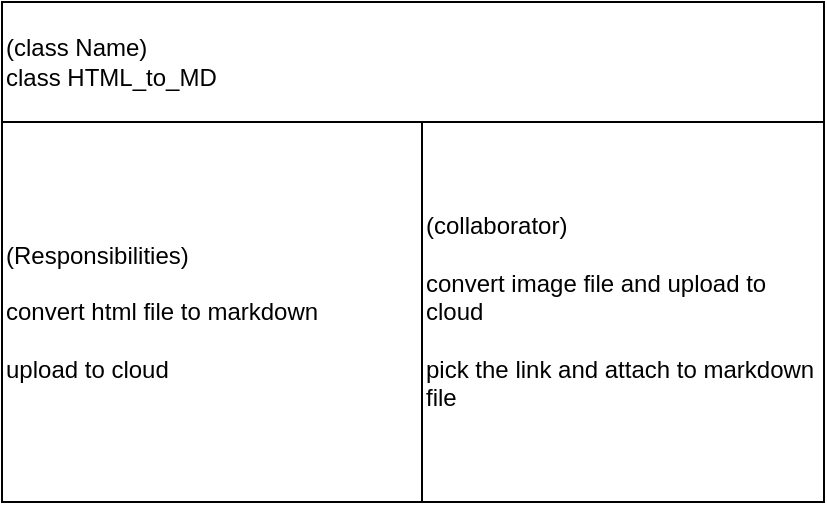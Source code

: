<mxfile version="14.2.9" type="github">
  <diagram id="C5RBs43oDa-KdzZeNtuy" name="Page-1">
    <mxGraphModel dx="1108" dy="473" grid="1" gridSize="10" guides="1" tooltips="1" connect="1" arrows="1" fold="1" page="1" pageScale="1" pageWidth="827" pageHeight="1169" math="0" shadow="0">
      <root>
        <mxCell id="WIyWlLk6GJQsqaUBKTNV-0" />
        <mxCell id="WIyWlLk6GJQsqaUBKTNV-1" parent="WIyWlLk6GJQsqaUBKTNV-0" />
        <object label="&lt;div align=&quot;left&quot;&gt;(class Name)&lt;br&gt;&lt;/div&gt;&lt;div align=&quot;left&quot;&gt;class HTML_to_MD &lt;br&gt;&lt;/div&gt;" id="bMiLowd-mDZHurNxBkVF-14">
          <mxCell style="rounded=0;whiteSpace=wrap;html=1;align=left;" vertex="1" parent="WIyWlLk6GJQsqaUBKTNV-1">
            <mxGeometry x="170" y="150" width="411" height="60" as="geometry" />
          </mxCell>
        </object>
        <mxCell id="bMiLowd-mDZHurNxBkVF-15" value="&lt;div align=&quot;left&quot;&gt;(Responsibilities)&lt;/div&gt;&lt;div align=&quot;left&quot;&gt;&lt;br&gt;&lt;/div&gt;&lt;div align=&quot;left&quot;&gt;convert html file to markdown&lt;/div&gt;&lt;div align=&quot;left&quot;&gt;&lt;br&gt;&lt;/div&gt;&lt;div align=&quot;left&quot;&gt;upload to cloud&lt;/div&gt;" style="rounded=0;whiteSpace=wrap;html=1;align=left;" vertex="1" parent="WIyWlLk6GJQsqaUBKTNV-1">
          <mxGeometry x="170" y="210" width="210" height="190" as="geometry" />
        </mxCell>
        <mxCell id="bMiLowd-mDZHurNxBkVF-16" value="&lt;div align=&quot;left&quot;&gt;(collaborator)&lt;/div&gt;&lt;div align=&quot;left&quot;&gt;&lt;br&gt;&lt;/div&gt;&lt;div align=&quot;left&quot;&gt;convert image file and upload to cloud&lt;/div&gt;&lt;div align=&quot;left&quot;&gt;&lt;br&gt;&lt;/div&gt;&lt;div align=&quot;left&quot;&gt;pick the link and attach to markdown file&lt;br&gt;&lt;/div&gt;" style="rounded=0;whiteSpace=wrap;html=1;align=left;" vertex="1" parent="WIyWlLk6GJQsqaUBKTNV-1">
          <mxGeometry x="380" y="210" width="201" height="190" as="geometry" />
        </mxCell>
      </root>
    </mxGraphModel>
  </diagram>
</mxfile>
